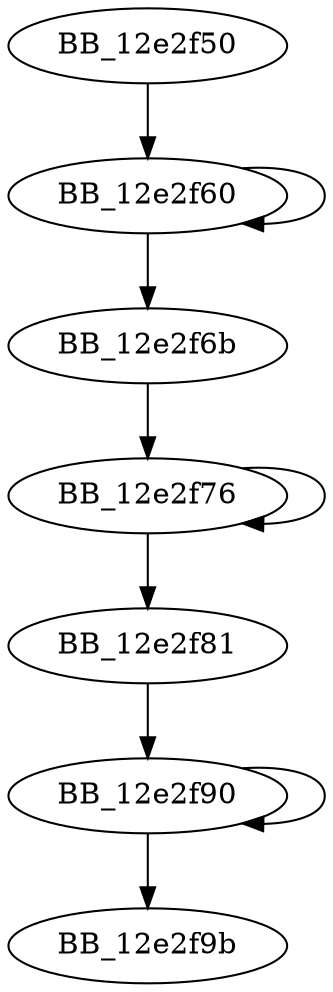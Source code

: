 DiGraph sub_12E2F50{
BB_12e2f50->BB_12e2f60
BB_12e2f60->BB_12e2f60
BB_12e2f60->BB_12e2f6b
BB_12e2f6b->BB_12e2f76
BB_12e2f76->BB_12e2f76
BB_12e2f76->BB_12e2f81
BB_12e2f81->BB_12e2f90
BB_12e2f90->BB_12e2f90
BB_12e2f90->BB_12e2f9b
}
